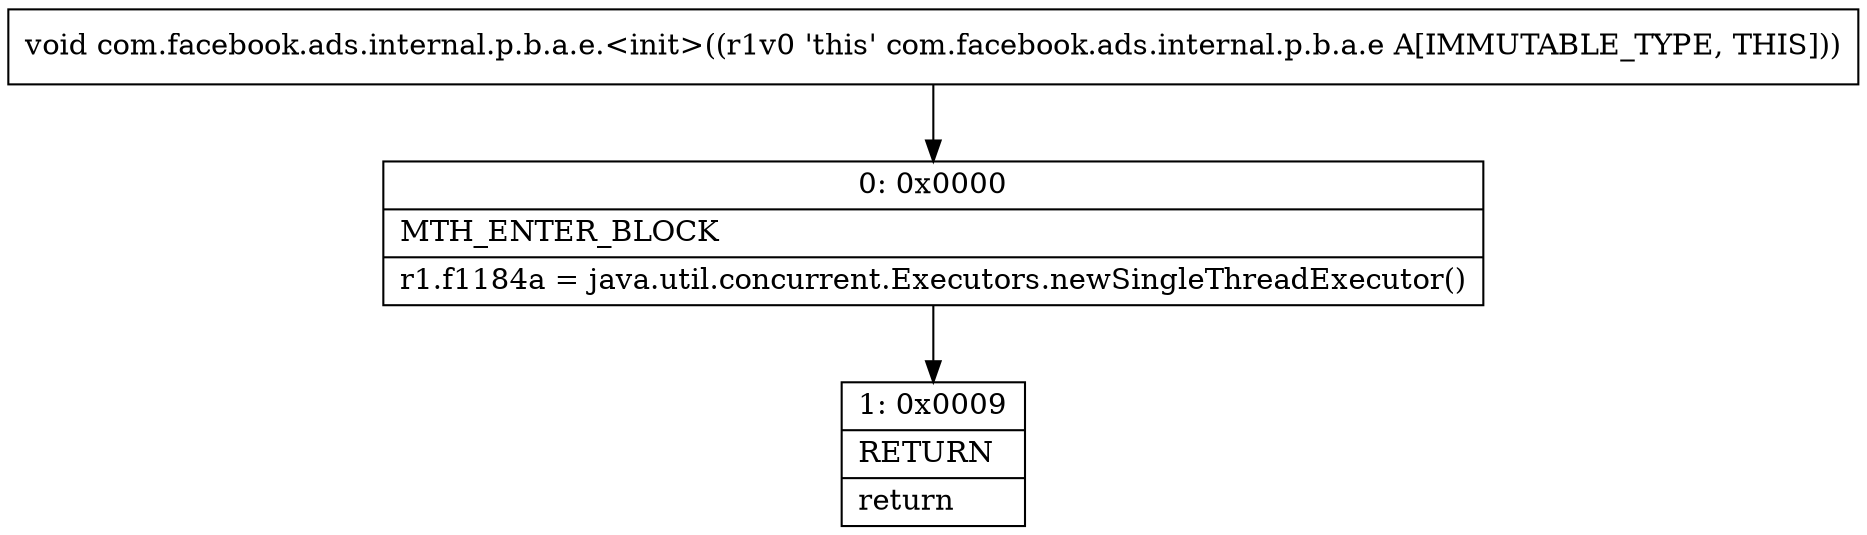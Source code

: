 digraph "CFG forcom.facebook.ads.internal.p.b.a.e.\<init\>()V" {
Node_0 [shape=record,label="{0\:\ 0x0000|MTH_ENTER_BLOCK\l|r1.f1184a = java.util.concurrent.Executors.newSingleThreadExecutor()\l}"];
Node_1 [shape=record,label="{1\:\ 0x0009|RETURN\l|return\l}"];
MethodNode[shape=record,label="{void com.facebook.ads.internal.p.b.a.e.\<init\>((r1v0 'this' com.facebook.ads.internal.p.b.a.e A[IMMUTABLE_TYPE, THIS])) }"];
MethodNode -> Node_0;
Node_0 -> Node_1;
}

